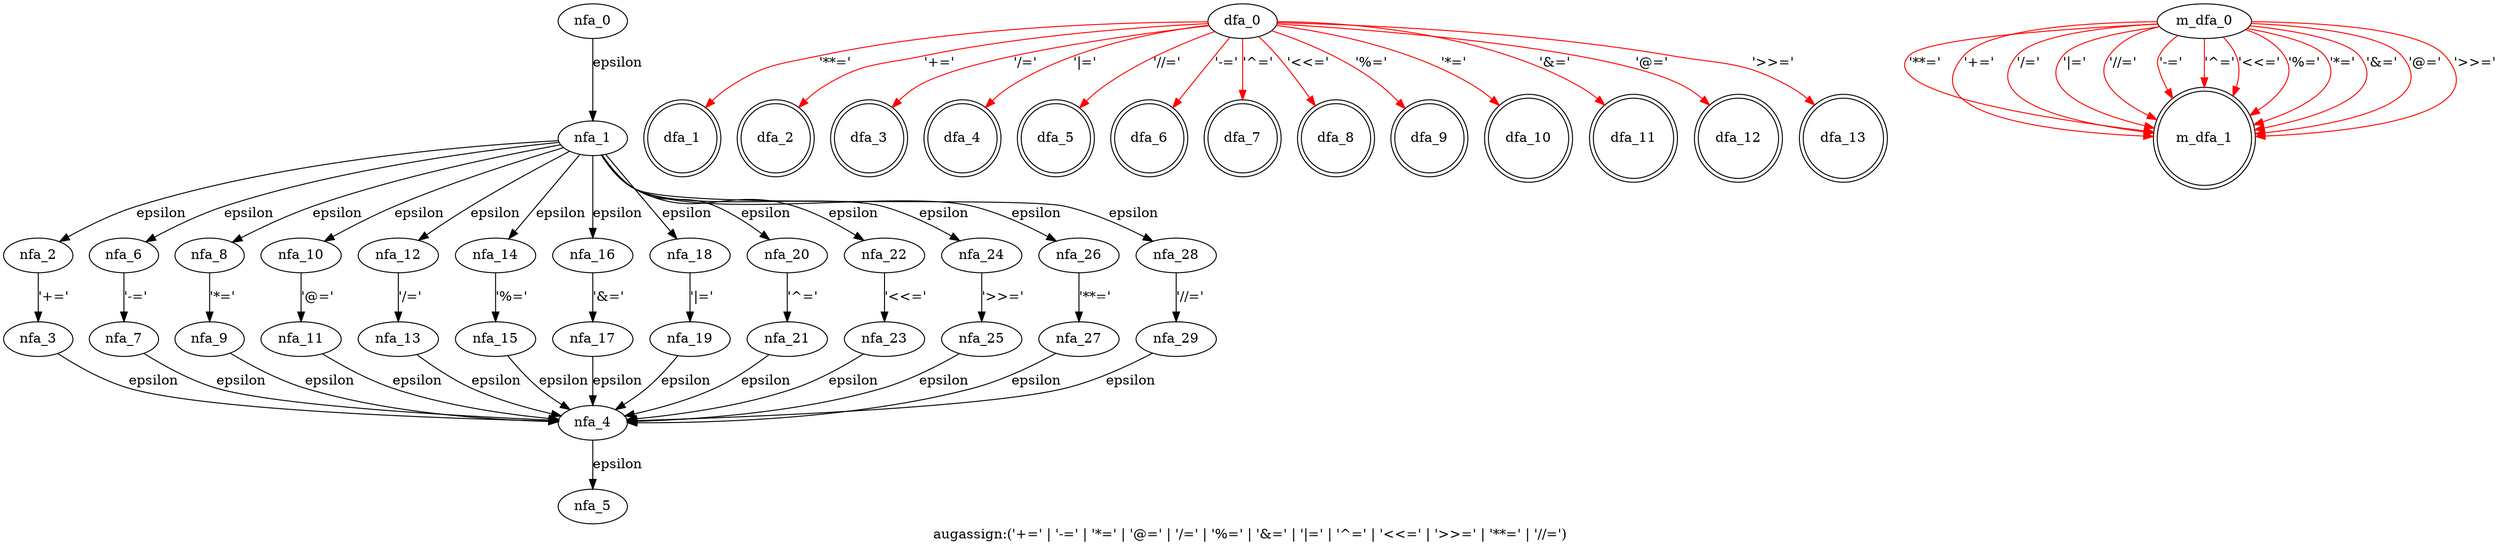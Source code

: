 digraph augassign {
 graph[label="augassign:('+=' | '-=' | '*=' | '@=' | '/=' | '%=' | '&=' | '|=' | '^=' | '<<=' | '>>=' | '**=' | '//=')"]
 subgraph augassign_nfa {
  nfa_0->nfa_1[label="epsilon"]
  nfa_1->nfa_2[label="epsilon"]
  nfa_2->nfa_3[label="'+='"]
  nfa_3->nfa_4[label="epsilon"]
  nfa_4->nfa_5[label="epsilon"]
  nfa_1->nfa_6[label="epsilon"]
  nfa_6->nfa_7[label="'-='"]
  nfa_7->nfa_4[label="epsilon"]
  nfa_1->nfa_8[label="epsilon"]
  nfa_8->nfa_9[label="'*='"]
  nfa_9->nfa_4[label="epsilon"]
  nfa_1->nfa_10[label="epsilon"]
  nfa_10->nfa_11[label="'@='"]
  nfa_11->nfa_4[label="epsilon"]
  nfa_1->nfa_12[label="epsilon"]
  nfa_12->nfa_13[label="'/='"]
  nfa_13->nfa_4[label="epsilon"]
  nfa_1->nfa_14[label="epsilon"]
  nfa_14->nfa_15[label="'%='"]
  nfa_15->nfa_4[label="epsilon"]
  nfa_1->nfa_16[label="epsilon"]
  nfa_16->nfa_17[label="'&='"]
  nfa_17->nfa_4[label="epsilon"]
  nfa_1->nfa_18[label="epsilon"]
  nfa_18->nfa_19[label="'|='"]
  nfa_19->nfa_4[label="epsilon"]
  nfa_1->nfa_20[label="epsilon"]
  nfa_20->nfa_21[label="'^='"]
  nfa_21->nfa_4[label="epsilon"]
  nfa_1->nfa_22[label="epsilon"]
  nfa_22->nfa_23[label="'<<='"]
  nfa_23->nfa_4[label="epsilon"]
  nfa_1->nfa_24[label="epsilon"]
  nfa_24->nfa_25[label="'>>='"]
  nfa_25->nfa_4[label="epsilon"]
  nfa_1->nfa_26[label="epsilon"]
  nfa_26->nfa_27[label="'**='"]
  nfa_27->nfa_4[label="epsilon"]
  nfa_1->nfa_28[label="epsilon"]
  nfa_28->nfa_29[label="'//='"]
  nfa_29->nfa_4[label="epsilon"]
  }
 subgraph augassign_dfa {
  dfa_0->dfa_1[label="'**='",color=red]
  dfa_0->dfa_2[label="'+='",color=red]
  dfa_0->dfa_3[label="'/='",color=red]
  dfa_0->dfa_4[label="'|='",color=red]
  dfa_0->dfa_5[label="'//='",color=red]
  dfa_0->dfa_6[label="'-='",color=red]
  dfa_0->dfa_7[label="'^='",color=red]
  dfa_0->dfa_8[label="'<<='",color=red]
  dfa_0->dfa_9[label="'%='",color=red]
  dfa_0->dfa_10[label="'*='",color=red]
  dfa_0->dfa_11[label="'&='",color=red]
  dfa_0->dfa_12[label="'@='",color=red]
  dfa_0->dfa_13[label="'>>='",color=red]
  dfa_1[shape=doublecircle]
  dfa_2[shape=doublecircle]
  dfa_3[shape=doublecircle]
  dfa_4[shape=doublecircle]
  dfa_5[shape=doublecircle]
  dfa_6[shape=doublecircle]
  dfa_7[shape=doublecircle]
  dfa_8[shape=doublecircle]
  dfa_9[shape=doublecircle]
  dfa_10[shape=doublecircle]
  dfa_11[shape=doublecircle]
  dfa_12[shape=doublecircle]
  dfa_13[shape=doublecircle]
  }
 subgraph augassign_m_dfa {
  m_dfa_0->m_dfa_1[label="'**='",color=red]
  m_dfa_0->m_dfa_1[label="'+='",color=red]
  m_dfa_0->m_dfa_1[label="'/='",color=red]
  m_dfa_0->m_dfa_1[label="'|='",color=red]
  m_dfa_0->m_dfa_1[label="'//='",color=red]
  m_dfa_0->m_dfa_1[label="'-='",color=red]
  m_dfa_0->m_dfa_1[label="'^='",color=red]
  m_dfa_0->m_dfa_1[label="'<<='",color=red]
  m_dfa_0->m_dfa_1[label="'%='",color=red]
  m_dfa_0->m_dfa_1[label="'*='",color=red]
  m_dfa_0->m_dfa_1[label="'&='",color=red]
  m_dfa_0->m_dfa_1[label="'@='",color=red]
  m_dfa_0->m_dfa_1[label="'>>='",color=red]
  m_dfa_1[shape=doublecircle]
  }
}
